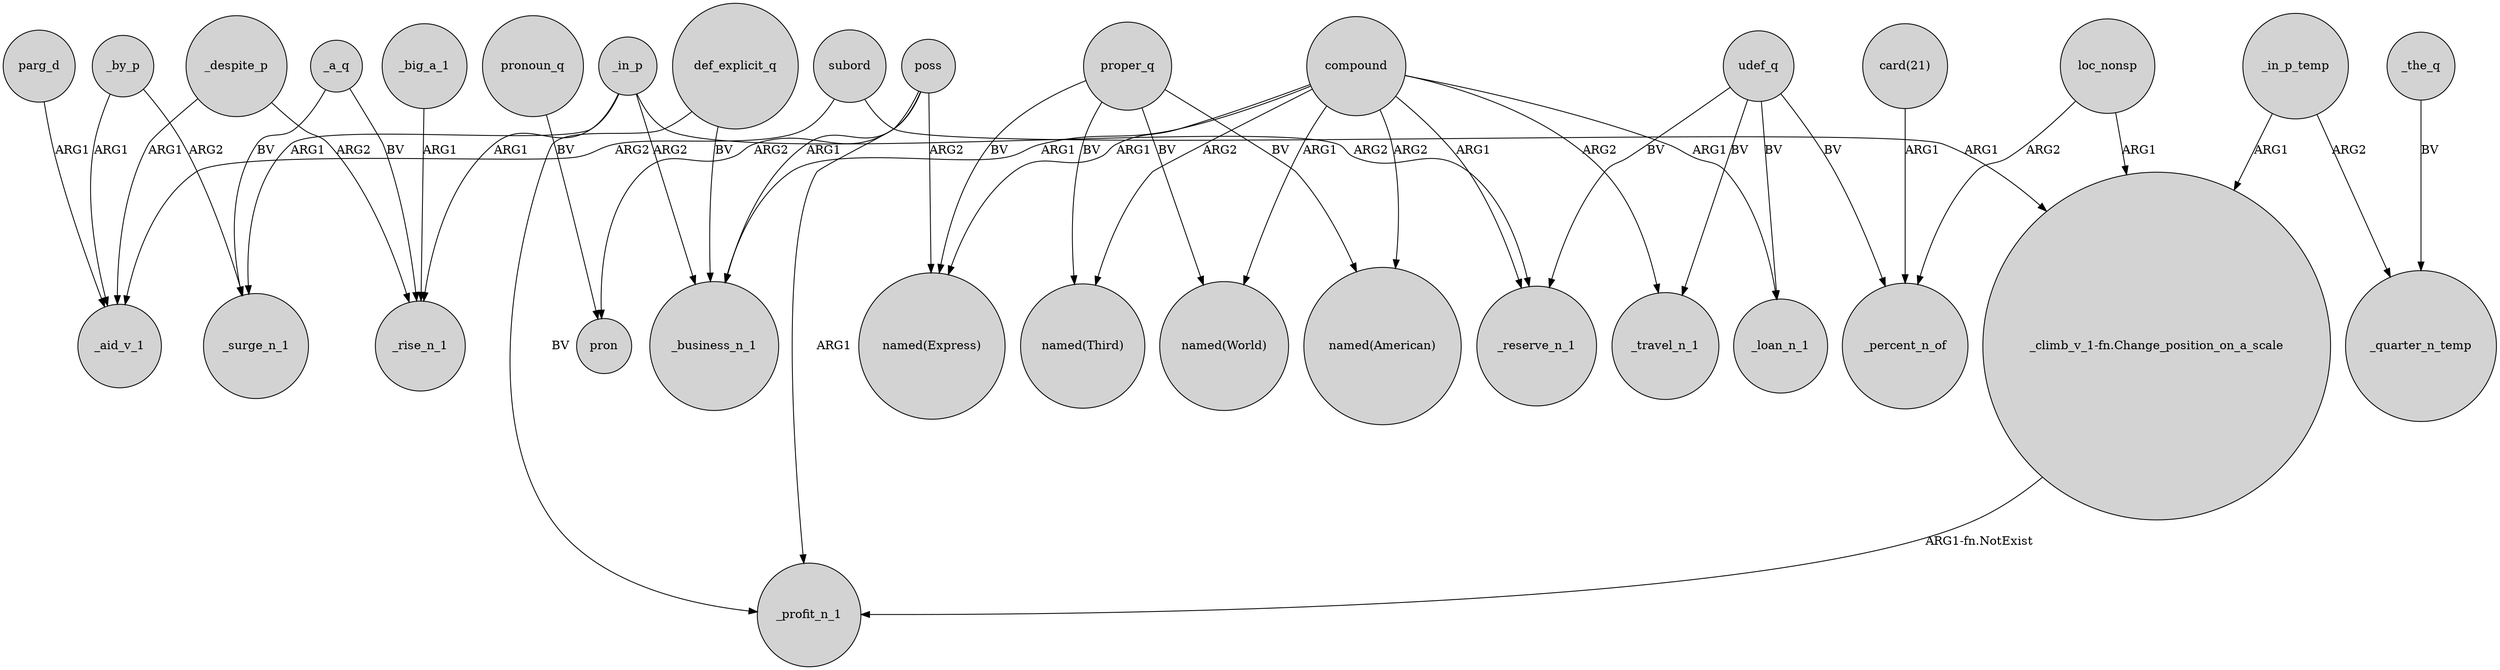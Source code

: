 digraph {
	node [shape=circle style=filled]
	_by_p -> _surge_n_1 [label=ARG2]
	def_explicit_q -> _profit_n_1 [label=BV]
	poss -> pron [label=ARG2]
	poss -> "named(Express)" [label=ARG2]
	proper_q -> "named(American)" [label=BV]
	_a_q -> _rise_n_1 [label=BV]
	_despite_p -> _aid_v_1 [label=ARG1]
	proper_q -> "named(Express)" [label=BV]
	"card(21)" -> _percent_n_of [label=ARG1]
	loc_nonsp -> "_climb_v_1-fn.Change_position_on_a_scale" [label=ARG1]
	poss -> _business_n_1 [label=ARG1]
	_the_q -> _quarter_n_temp [label=BV]
	udef_q -> _travel_n_1 [label=BV]
	compound -> "named(Express)" [label=ARG1]
	_in_p -> _business_n_1 [label=ARG2]
	_in_p -> _surge_n_1 [label=ARG1]
	parg_d -> _aid_v_1 [label=ARG1]
	_in_p_temp -> "_climb_v_1-fn.Change_position_on_a_scale" [label=ARG1]
	_a_q -> _surge_n_1 [label=BV]
	"_climb_v_1-fn.Change_position_on_a_scale" -> _profit_n_1 [label="ARG1-fn.NotExist"]
	udef_q -> _reserve_n_1 [label=BV]
	compound -> "named(American)" [label=ARG2]
	_in_p_temp -> _quarter_n_temp [label=ARG2]
	_by_p -> _aid_v_1 [label=ARG1]
	subord -> "_climb_v_1-fn.Change_position_on_a_scale" [label=ARG1]
	_in_p -> _rise_n_1 [label=ARG1]
	pronoun_q -> pron [label=BV]
	compound -> _reserve_n_1 [label=ARG1]
	_despite_p -> _rise_n_1 [label=ARG2]
	loc_nonsp -> _percent_n_of [label=ARG2]
	compound -> _business_n_1 [label=ARG1]
	compound -> "named(World)" [label=ARG1]
	proper_q -> "named(World)" [label=BV]
	compound -> _loan_n_1 [label=ARG1]
	_in_p -> _reserve_n_1 [label=ARG2]
	compound -> "named(Third)" [label=ARG2]
	subord -> _aid_v_1 [label=ARG2]
	proper_q -> "named(Third)" [label=BV]
	poss -> _profit_n_1 [label=ARG1]
	_big_a_1 -> _rise_n_1 [label=ARG1]
	udef_q -> _percent_n_of [label=BV]
	compound -> _travel_n_1 [label=ARG2]
	udef_q -> _loan_n_1 [label=BV]
	def_explicit_q -> _business_n_1 [label=BV]
}
